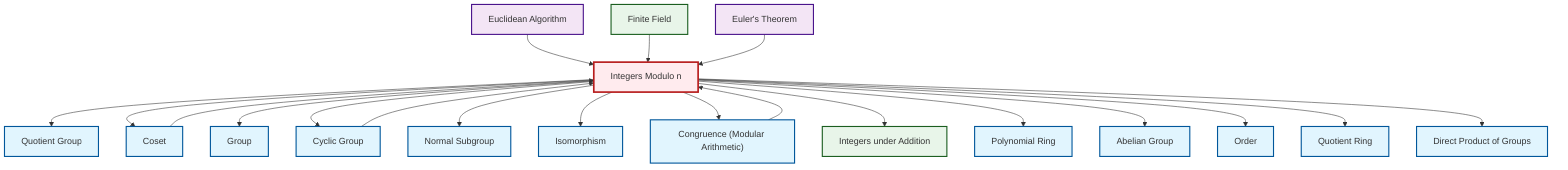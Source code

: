 graph TD
    classDef definition fill:#e1f5fe,stroke:#01579b,stroke-width:2px
    classDef theorem fill:#f3e5f5,stroke:#4a148c,stroke-width:2px
    classDef axiom fill:#fff3e0,stroke:#e65100,stroke-width:2px
    classDef example fill:#e8f5e9,stroke:#1b5e20,stroke-width:2px
    classDef current fill:#ffebee,stroke:#b71c1c,stroke-width:3px
    def-isomorphism["Isomorphism"]:::definition
    ex-integers-addition["Integers under Addition"]:::example
    def-quotient-group["Quotient Group"]:::definition
    thm-euler["Euler's Theorem"]:::theorem
    def-quotient-ring["Quotient Ring"]:::definition
    def-cyclic-group["Cyclic Group"]:::definition
    def-group["Group"]:::definition
    ex-finite-field["Finite Field"]:::example
    ex-quotient-integers-mod-n["Integers Modulo n"]:::example
    def-direct-product["Direct Product of Groups"]:::definition
    def-polynomial-ring["Polynomial Ring"]:::definition
    def-congruence["Congruence (Modular Arithmetic)"]:::definition
    def-order["Order"]:::definition
    def-normal-subgroup["Normal Subgroup"]:::definition
    def-coset["Coset"]:::definition
    thm-euclidean-algorithm["Euclidean Algorithm"]:::theorem
    def-abelian-group["Abelian Group"]:::definition
    ex-quotient-integers-mod-n --> def-quotient-group
    ex-quotient-integers-mod-n --> def-coset
    ex-quotient-integers-mod-n --> def-group
    def-congruence --> ex-quotient-integers-mod-n
    ex-quotient-integers-mod-n --> def-cyclic-group
    ex-quotient-integers-mod-n --> def-normal-subgroup
    ex-quotient-integers-mod-n --> def-isomorphism
    ex-quotient-integers-mod-n --> def-congruence
    thm-euclidean-algorithm --> ex-quotient-integers-mod-n
    ex-quotient-integers-mod-n --> ex-integers-addition
    ex-quotient-integers-mod-n --> def-polynomial-ring
    def-coset --> ex-quotient-integers-mod-n
    ex-finite-field --> ex-quotient-integers-mod-n
    ex-quotient-integers-mod-n --> def-abelian-group
    ex-quotient-integers-mod-n --> def-order
    ex-quotient-integers-mod-n --> def-quotient-ring
    ex-quotient-integers-mod-n --> def-direct-product
    def-cyclic-group --> ex-quotient-integers-mod-n
    thm-euler --> ex-quotient-integers-mod-n
    class ex-quotient-integers-mod-n current